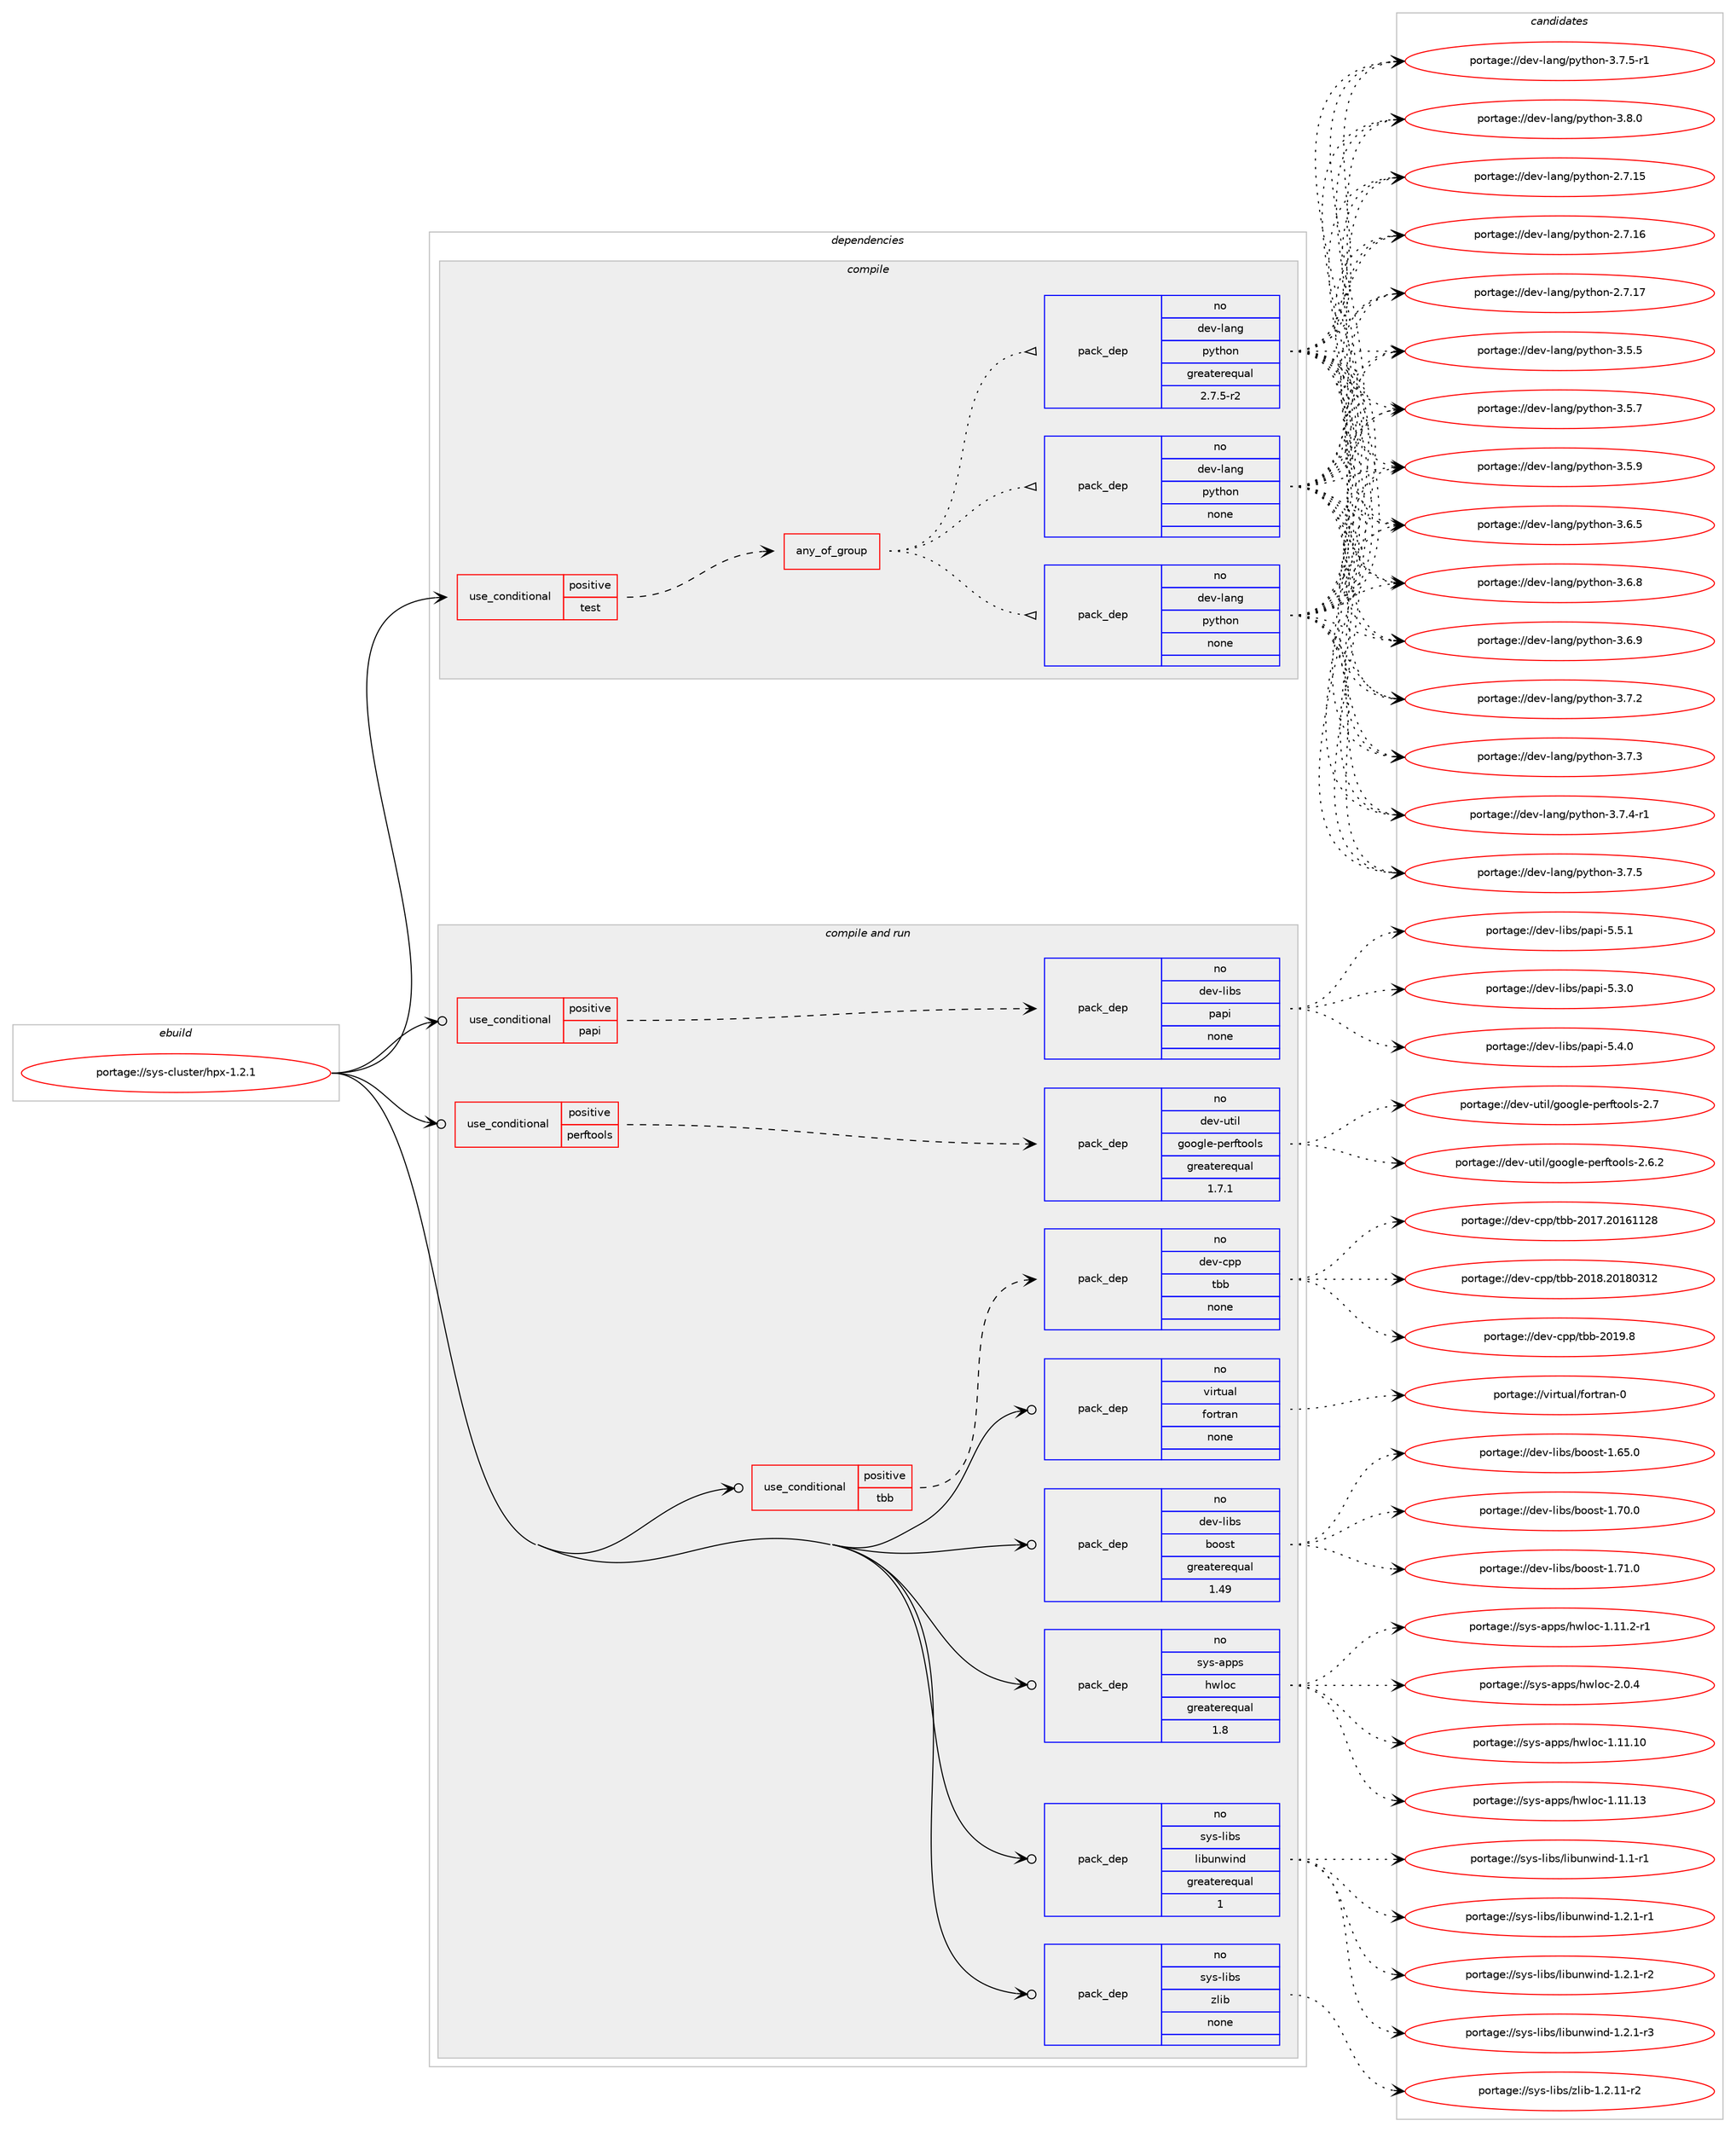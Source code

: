digraph prolog {

# *************
# Graph options
# *************

newrank=true;
concentrate=true;
compound=true;
graph [rankdir=LR,fontname=Helvetica,fontsize=10,ranksep=1.5];#, ranksep=2.5, nodesep=0.2];
edge  [arrowhead=vee];
node  [fontname=Helvetica,fontsize=10];

# **********
# The ebuild
# **********

subgraph cluster_leftcol {
color=gray;
rank=same;
label=<<i>ebuild</i>>;
id [label="portage://sys-cluster/hpx-1.2.1", color=red, width=4, href="../sys-cluster/hpx-1.2.1.svg"];
}

# ****************
# The dependencies
# ****************

subgraph cluster_midcol {
color=gray;
label=<<i>dependencies</i>>;
subgraph cluster_compile {
fillcolor="#eeeeee";
style=filled;
label=<<i>compile</i>>;
subgraph cond101436 {
dependency417901 [label=<<TABLE BORDER="0" CELLBORDER="1" CELLSPACING="0" CELLPADDING="4"><TR><TD ROWSPAN="3" CELLPADDING="10">use_conditional</TD></TR><TR><TD>positive</TD></TR><TR><TD>test</TD></TR></TABLE>>, shape=none, color=red];
subgraph any6771 {
dependency417902 [label=<<TABLE BORDER="0" CELLBORDER="1" CELLSPACING="0" CELLPADDING="4"><TR><TD CELLPADDING="10">any_of_group</TD></TR></TABLE>>, shape=none, color=red];subgraph pack309467 {
dependency417903 [label=<<TABLE BORDER="0" CELLBORDER="1" CELLSPACING="0" CELLPADDING="4" WIDTH="220"><TR><TD ROWSPAN="6" CELLPADDING="30">pack_dep</TD></TR><TR><TD WIDTH="110">no</TD></TR><TR><TD>dev-lang</TD></TR><TR><TD>python</TD></TR><TR><TD>none</TD></TR><TR><TD></TD></TR></TABLE>>, shape=none, color=blue];
}
dependency417902:e -> dependency417903:w [weight=20,style="dotted",arrowhead="oinv"];
subgraph pack309468 {
dependency417904 [label=<<TABLE BORDER="0" CELLBORDER="1" CELLSPACING="0" CELLPADDING="4" WIDTH="220"><TR><TD ROWSPAN="6" CELLPADDING="30">pack_dep</TD></TR><TR><TD WIDTH="110">no</TD></TR><TR><TD>dev-lang</TD></TR><TR><TD>python</TD></TR><TR><TD>none</TD></TR><TR><TD></TD></TR></TABLE>>, shape=none, color=blue];
}
dependency417902:e -> dependency417904:w [weight=20,style="dotted",arrowhead="oinv"];
subgraph pack309469 {
dependency417905 [label=<<TABLE BORDER="0" CELLBORDER="1" CELLSPACING="0" CELLPADDING="4" WIDTH="220"><TR><TD ROWSPAN="6" CELLPADDING="30">pack_dep</TD></TR><TR><TD WIDTH="110">no</TD></TR><TR><TD>dev-lang</TD></TR><TR><TD>python</TD></TR><TR><TD>greaterequal</TD></TR><TR><TD>2.7.5-r2</TD></TR></TABLE>>, shape=none, color=blue];
}
dependency417902:e -> dependency417905:w [weight=20,style="dotted",arrowhead="oinv"];
}
dependency417901:e -> dependency417902:w [weight=20,style="dashed",arrowhead="vee"];
}
id:e -> dependency417901:w [weight=20,style="solid",arrowhead="vee"];
}
subgraph cluster_compileandrun {
fillcolor="#eeeeee";
style=filled;
label=<<i>compile and run</i>>;
subgraph cond101437 {
dependency417906 [label=<<TABLE BORDER="0" CELLBORDER="1" CELLSPACING="0" CELLPADDING="4"><TR><TD ROWSPAN="3" CELLPADDING="10">use_conditional</TD></TR><TR><TD>positive</TD></TR><TR><TD>papi</TD></TR></TABLE>>, shape=none, color=red];
subgraph pack309470 {
dependency417907 [label=<<TABLE BORDER="0" CELLBORDER="1" CELLSPACING="0" CELLPADDING="4" WIDTH="220"><TR><TD ROWSPAN="6" CELLPADDING="30">pack_dep</TD></TR><TR><TD WIDTH="110">no</TD></TR><TR><TD>dev-libs</TD></TR><TR><TD>papi</TD></TR><TR><TD>none</TD></TR><TR><TD></TD></TR></TABLE>>, shape=none, color=blue];
}
dependency417906:e -> dependency417907:w [weight=20,style="dashed",arrowhead="vee"];
}
id:e -> dependency417906:w [weight=20,style="solid",arrowhead="odotvee"];
subgraph cond101438 {
dependency417908 [label=<<TABLE BORDER="0" CELLBORDER="1" CELLSPACING="0" CELLPADDING="4"><TR><TD ROWSPAN="3" CELLPADDING="10">use_conditional</TD></TR><TR><TD>positive</TD></TR><TR><TD>perftools</TD></TR></TABLE>>, shape=none, color=red];
subgraph pack309471 {
dependency417909 [label=<<TABLE BORDER="0" CELLBORDER="1" CELLSPACING="0" CELLPADDING="4" WIDTH="220"><TR><TD ROWSPAN="6" CELLPADDING="30">pack_dep</TD></TR><TR><TD WIDTH="110">no</TD></TR><TR><TD>dev-util</TD></TR><TR><TD>google-perftools</TD></TR><TR><TD>greaterequal</TD></TR><TR><TD>1.7.1</TD></TR></TABLE>>, shape=none, color=blue];
}
dependency417908:e -> dependency417909:w [weight=20,style="dashed",arrowhead="vee"];
}
id:e -> dependency417908:w [weight=20,style="solid",arrowhead="odotvee"];
subgraph cond101439 {
dependency417910 [label=<<TABLE BORDER="0" CELLBORDER="1" CELLSPACING="0" CELLPADDING="4"><TR><TD ROWSPAN="3" CELLPADDING="10">use_conditional</TD></TR><TR><TD>positive</TD></TR><TR><TD>tbb</TD></TR></TABLE>>, shape=none, color=red];
subgraph pack309472 {
dependency417911 [label=<<TABLE BORDER="0" CELLBORDER="1" CELLSPACING="0" CELLPADDING="4" WIDTH="220"><TR><TD ROWSPAN="6" CELLPADDING="30">pack_dep</TD></TR><TR><TD WIDTH="110">no</TD></TR><TR><TD>dev-cpp</TD></TR><TR><TD>tbb</TD></TR><TR><TD>none</TD></TR><TR><TD></TD></TR></TABLE>>, shape=none, color=blue];
}
dependency417910:e -> dependency417911:w [weight=20,style="dashed",arrowhead="vee"];
}
id:e -> dependency417910:w [weight=20,style="solid",arrowhead="odotvee"];
subgraph pack309473 {
dependency417912 [label=<<TABLE BORDER="0" CELLBORDER="1" CELLSPACING="0" CELLPADDING="4" WIDTH="220"><TR><TD ROWSPAN="6" CELLPADDING="30">pack_dep</TD></TR><TR><TD WIDTH="110">no</TD></TR><TR><TD>dev-libs</TD></TR><TR><TD>boost</TD></TR><TR><TD>greaterequal</TD></TR><TR><TD>1.49</TD></TR></TABLE>>, shape=none, color=blue];
}
id:e -> dependency417912:w [weight=20,style="solid",arrowhead="odotvee"];
subgraph pack309474 {
dependency417913 [label=<<TABLE BORDER="0" CELLBORDER="1" CELLSPACING="0" CELLPADDING="4" WIDTH="220"><TR><TD ROWSPAN="6" CELLPADDING="30">pack_dep</TD></TR><TR><TD WIDTH="110">no</TD></TR><TR><TD>sys-apps</TD></TR><TR><TD>hwloc</TD></TR><TR><TD>greaterequal</TD></TR><TR><TD>1.8</TD></TR></TABLE>>, shape=none, color=blue];
}
id:e -> dependency417913:w [weight=20,style="solid",arrowhead="odotvee"];
subgraph pack309475 {
dependency417914 [label=<<TABLE BORDER="0" CELLBORDER="1" CELLSPACING="0" CELLPADDING="4" WIDTH="220"><TR><TD ROWSPAN="6" CELLPADDING="30">pack_dep</TD></TR><TR><TD WIDTH="110">no</TD></TR><TR><TD>sys-libs</TD></TR><TR><TD>libunwind</TD></TR><TR><TD>greaterequal</TD></TR><TR><TD>1</TD></TR></TABLE>>, shape=none, color=blue];
}
id:e -> dependency417914:w [weight=20,style="solid",arrowhead="odotvee"];
subgraph pack309476 {
dependency417915 [label=<<TABLE BORDER="0" CELLBORDER="1" CELLSPACING="0" CELLPADDING="4" WIDTH="220"><TR><TD ROWSPAN="6" CELLPADDING="30">pack_dep</TD></TR><TR><TD WIDTH="110">no</TD></TR><TR><TD>sys-libs</TD></TR><TR><TD>zlib</TD></TR><TR><TD>none</TD></TR><TR><TD></TD></TR></TABLE>>, shape=none, color=blue];
}
id:e -> dependency417915:w [weight=20,style="solid",arrowhead="odotvee"];
subgraph pack309477 {
dependency417916 [label=<<TABLE BORDER="0" CELLBORDER="1" CELLSPACING="0" CELLPADDING="4" WIDTH="220"><TR><TD ROWSPAN="6" CELLPADDING="30">pack_dep</TD></TR><TR><TD WIDTH="110">no</TD></TR><TR><TD>virtual</TD></TR><TR><TD>fortran</TD></TR><TR><TD>none</TD></TR><TR><TD></TD></TR></TABLE>>, shape=none, color=blue];
}
id:e -> dependency417916:w [weight=20,style="solid",arrowhead="odotvee"];
}
subgraph cluster_run {
fillcolor="#eeeeee";
style=filled;
label=<<i>run</i>>;
}
}

# **************
# The candidates
# **************

subgraph cluster_choices {
rank=same;
color=gray;
label=<<i>candidates</i>>;

subgraph choice309467 {
color=black;
nodesep=1;
choiceportage10010111845108971101034711212111610411111045504655464953 [label="portage://dev-lang/python-2.7.15", color=red, width=4,href="../dev-lang/python-2.7.15.svg"];
choiceportage10010111845108971101034711212111610411111045504655464954 [label="portage://dev-lang/python-2.7.16", color=red, width=4,href="../dev-lang/python-2.7.16.svg"];
choiceportage10010111845108971101034711212111610411111045504655464955 [label="portage://dev-lang/python-2.7.17", color=red, width=4,href="../dev-lang/python-2.7.17.svg"];
choiceportage100101118451089711010347112121116104111110455146534653 [label="portage://dev-lang/python-3.5.5", color=red, width=4,href="../dev-lang/python-3.5.5.svg"];
choiceportage100101118451089711010347112121116104111110455146534655 [label="portage://dev-lang/python-3.5.7", color=red, width=4,href="../dev-lang/python-3.5.7.svg"];
choiceportage100101118451089711010347112121116104111110455146534657 [label="portage://dev-lang/python-3.5.9", color=red, width=4,href="../dev-lang/python-3.5.9.svg"];
choiceportage100101118451089711010347112121116104111110455146544653 [label="portage://dev-lang/python-3.6.5", color=red, width=4,href="../dev-lang/python-3.6.5.svg"];
choiceportage100101118451089711010347112121116104111110455146544656 [label="portage://dev-lang/python-3.6.8", color=red, width=4,href="../dev-lang/python-3.6.8.svg"];
choiceportage100101118451089711010347112121116104111110455146544657 [label="portage://dev-lang/python-3.6.9", color=red, width=4,href="../dev-lang/python-3.6.9.svg"];
choiceportage100101118451089711010347112121116104111110455146554650 [label="portage://dev-lang/python-3.7.2", color=red, width=4,href="../dev-lang/python-3.7.2.svg"];
choiceportage100101118451089711010347112121116104111110455146554651 [label="portage://dev-lang/python-3.7.3", color=red, width=4,href="../dev-lang/python-3.7.3.svg"];
choiceportage1001011184510897110103471121211161041111104551465546524511449 [label="portage://dev-lang/python-3.7.4-r1", color=red, width=4,href="../dev-lang/python-3.7.4-r1.svg"];
choiceportage100101118451089711010347112121116104111110455146554653 [label="portage://dev-lang/python-3.7.5", color=red, width=4,href="../dev-lang/python-3.7.5.svg"];
choiceportage1001011184510897110103471121211161041111104551465546534511449 [label="portage://dev-lang/python-3.7.5-r1", color=red, width=4,href="../dev-lang/python-3.7.5-r1.svg"];
choiceportage100101118451089711010347112121116104111110455146564648 [label="portage://dev-lang/python-3.8.0", color=red, width=4,href="../dev-lang/python-3.8.0.svg"];
dependency417903:e -> choiceportage10010111845108971101034711212111610411111045504655464953:w [style=dotted,weight="100"];
dependency417903:e -> choiceportage10010111845108971101034711212111610411111045504655464954:w [style=dotted,weight="100"];
dependency417903:e -> choiceportage10010111845108971101034711212111610411111045504655464955:w [style=dotted,weight="100"];
dependency417903:e -> choiceportage100101118451089711010347112121116104111110455146534653:w [style=dotted,weight="100"];
dependency417903:e -> choiceportage100101118451089711010347112121116104111110455146534655:w [style=dotted,weight="100"];
dependency417903:e -> choiceportage100101118451089711010347112121116104111110455146534657:w [style=dotted,weight="100"];
dependency417903:e -> choiceportage100101118451089711010347112121116104111110455146544653:w [style=dotted,weight="100"];
dependency417903:e -> choiceportage100101118451089711010347112121116104111110455146544656:w [style=dotted,weight="100"];
dependency417903:e -> choiceportage100101118451089711010347112121116104111110455146544657:w [style=dotted,weight="100"];
dependency417903:e -> choiceportage100101118451089711010347112121116104111110455146554650:w [style=dotted,weight="100"];
dependency417903:e -> choiceportage100101118451089711010347112121116104111110455146554651:w [style=dotted,weight="100"];
dependency417903:e -> choiceportage1001011184510897110103471121211161041111104551465546524511449:w [style=dotted,weight="100"];
dependency417903:e -> choiceportage100101118451089711010347112121116104111110455146554653:w [style=dotted,weight="100"];
dependency417903:e -> choiceportage1001011184510897110103471121211161041111104551465546534511449:w [style=dotted,weight="100"];
dependency417903:e -> choiceportage100101118451089711010347112121116104111110455146564648:w [style=dotted,weight="100"];
}
subgraph choice309468 {
color=black;
nodesep=1;
choiceportage10010111845108971101034711212111610411111045504655464953 [label="portage://dev-lang/python-2.7.15", color=red, width=4,href="../dev-lang/python-2.7.15.svg"];
choiceportage10010111845108971101034711212111610411111045504655464954 [label="portage://dev-lang/python-2.7.16", color=red, width=4,href="../dev-lang/python-2.7.16.svg"];
choiceportage10010111845108971101034711212111610411111045504655464955 [label="portage://dev-lang/python-2.7.17", color=red, width=4,href="../dev-lang/python-2.7.17.svg"];
choiceportage100101118451089711010347112121116104111110455146534653 [label="portage://dev-lang/python-3.5.5", color=red, width=4,href="../dev-lang/python-3.5.5.svg"];
choiceportage100101118451089711010347112121116104111110455146534655 [label="portage://dev-lang/python-3.5.7", color=red, width=4,href="../dev-lang/python-3.5.7.svg"];
choiceportage100101118451089711010347112121116104111110455146534657 [label="portage://dev-lang/python-3.5.9", color=red, width=4,href="../dev-lang/python-3.5.9.svg"];
choiceportage100101118451089711010347112121116104111110455146544653 [label="portage://dev-lang/python-3.6.5", color=red, width=4,href="../dev-lang/python-3.6.5.svg"];
choiceportage100101118451089711010347112121116104111110455146544656 [label="portage://dev-lang/python-3.6.8", color=red, width=4,href="../dev-lang/python-3.6.8.svg"];
choiceportage100101118451089711010347112121116104111110455146544657 [label="portage://dev-lang/python-3.6.9", color=red, width=4,href="../dev-lang/python-3.6.9.svg"];
choiceportage100101118451089711010347112121116104111110455146554650 [label="portage://dev-lang/python-3.7.2", color=red, width=4,href="../dev-lang/python-3.7.2.svg"];
choiceportage100101118451089711010347112121116104111110455146554651 [label="portage://dev-lang/python-3.7.3", color=red, width=4,href="../dev-lang/python-3.7.3.svg"];
choiceportage1001011184510897110103471121211161041111104551465546524511449 [label="portage://dev-lang/python-3.7.4-r1", color=red, width=4,href="../dev-lang/python-3.7.4-r1.svg"];
choiceportage100101118451089711010347112121116104111110455146554653 [label="portage://dev-lang/python-3.7.5", color=red, width=4,href="../dev-lang/python-3.7.5.svg"];
choiceportage1001011184510897110103471121211161041111104551465546534511449 [label="portage://dev-lang/python-3.7.5-r1", color=red, width=4,href="../dev-lang/python-3.7.5-r1.svg"];
choiceportage100101118451089711010347112121116104111110455146564648 [label="portage://dev-lang/python-3.8.0", color=red, width=4,href="../dev-lang/python-3.8.0.svg"];
dependency417904:e -> choiceportage10010111845108971101034711212111610411111045504655464953:w [style=dotted,weight="100"];
dependency417904:e -> choiceportage10010111845108971101034711212111610411111045504655464954:w [style=dotted,weight="100"];
dependency417904:e -> choiceportage10010111845108971101034711212111610411111045504655464955:w [style=dotted,weight="100"];
dependency417904:e -> choiceportage100101118451089711010347112121116104111110455146534653:w [style=dotted,weight="100"];
dependency417904:e -> choiceportage100101118451089711010347112121116104111110455146534655:w [style=dotted,weight="100"];
dependency417904:e -> choiceportage100101118451089711010347112121116104111110455146534657:w [style=dotted,weight="100"];
dependency417904:e -> choiceportage100101118451089711010347112121116104111110455146544653:w [style=dotted,weight="100"];
dependency417904:e -> choiceportage100101118451089711010347112121116104111110455146544656:w [style=dotted,weight="100"];
dependency417904:e -> choiceportage100101118451089711010347112121116104111110455146544657:w [style=dotted,weight="100"];
dependency417904:e -> choiceportage100101118451089711010347112121116104111110455146554650:w [style=dotted,weight="100"];
dependency417904:e -> choiceportage100101118451089711010347112121116104111110455146554651:w [style=dotted,weight="100"];
dependency417904:e -> choiceportage1001011184510897110103471121211161041111104551465546524511449:w [style=dotted,weight="100"];
dependency417904:e -> choiceportage100101118451089711010347112121116104111110455146554653:w [style=dotted,weight="100"];
dependency417904:e -> choiceportage1001011184510897110103471121211161041111104551465546534511449:w [style=dotted,weight="100"];
dependency417904:e -> choiceportage100101118451089711010347112121116104111110455146564648:w [style=dotted,weight="100"];
}
subgraph choice309469 {
color=black;
nodesep=1;
choiceportage10010111845108971101034711212111610411111045504655464953 [label="portage://dev-lang/python-2.7.15", color=red, width=4,href="../dev-lang/python-2.7.15.svg"];
choiceportage10010111845108971101034711212111610411111045504655464954 [label="portage://dev-lang/python-2.7.16", color=red, width=4,href="../dev-lang/python-2.7.16.svg"];
choiceportage10010111845108971101034711212111610411111045504655464955 [label="portage://dev-lang/python-2.7.17", color=red, width=4,href="../dev-lang/python-2.7.17.svg"];
choiceportage100101118451089711010347112121116104111110455146534653 [label="portage://dev-lang/python-3.5.5", color=red, width=4,href="../dev-lang/python-3.5.5.svg"];
choiceportage100101118451089711010347112121116104111110455146534655 [label="portage://dev-lang/python-3.5.7", color=red, width=4,href="../dev-lang/python-3.5.7.svg"];
choiceportage100101118451089711010347112121116104111110455146534657 [label="portage://dev-lang/python-3.5.9", color=red, width=4,href="../dev-lang/python-3.5.9.svg"];
choiceportage100101118451089711010347112121116104111110455146544653 [label="portage://dev-lang/python-3.6.5", color=red, width=4,href="../dev-lang/python-3.6.5.svg"];
choiceportage100101118451089711010347112121116104111110455146544656 [label="portage://dev-lang/python-3.6.8", color=red, width=4,href="../dev-lang/python-3.6.8.svg"];
choiceportage100101118451089711010347112121116104111110455146544657 [label="portage://dev-lang/python-3.6.9", color=red, width=4,href="../dev-lang/python-3.6.9.svg"];
choiceportage100101118451089711010347112121116104111110455146554650 [label="portage://dev-lang/python-3.7.2", color=red, width=4,href="../dev-lang/python-3.7.2.svg"];
choiceportage100101118451089711010347112121116104111110455146554651 [label="portage://dev-lang/python-3.7.3", color=red, width=4,href="../dev-lang/python-3.7.3.svg"];
choiceportage1001011184510897110103471121211161041111104551465546524511449 [label="portage://dev-lang/python-3.7.4-r1", color=red, width=4,href="../dev-lang/python-3.7.4-r1.svg"];
choiceportage100101118451089711010347112121116104111110455146554653 [label="portage://dev-lang/python-3.7.5", color=red, width=4,href="../dev-lang/python-3.7.5.svg"];
choiceportage1001011184510897110103471121211161041111104551465546534511449 [label="portage://dev-lang/python-3.7.5-r1", color=red, width=4,href="../dev-lang/python-3.7.5-r1.svg"];
choiceportage100101118451089711010347112121116104111110455146564648 [label="portage://dev-lang/python-3.8.0", color=red, width=4,href="../dev-lang/python-3.8.0.svg"];
dependency417905:e -> choiceportage10010111845108971101034711212111610411111045504655464953:w [style=dotted,weight="100"];
dependency417905:e -> choiceportage10010111845108971101034711212111610411111045504655464954:w [style=dotted,weight="100"];
dependency417905:e -> choiceportage10010111845108971101034711212111610411111045504655464955:w [style=dotted,weight="100"];
dependency417905:e -> choiceportage100101118451089711010347112121116104111110455146534653:w [style=dotted,weight="100"];
dependency417905:e -> choiceportage100101118451089711010347112121116104111110455146534655:w [style=dotted,weight="100"];
dependency417905:e -> choiceportage100101118451089711010347112121116104111110455146534657:w [style=dotted,weight="100"];
dependency417905:e -> choiceportage100101118451089711010347112121116104111110455146544653:w [style=dotted,weight="100"];
dependency417905:e -> choiceportage100101118451089711010347112121116104111110455146544656:w [style=dotted,weight="100"];
dependency417905:e -> choiceportage100101118451089711010347112121116104111110455146544657:w [style=dotted,weight="100"];
dependency417905:e -> choiceportage100101118451089711010347112121116104111110455146554650:w [style=dotted,weight="100"];
dependency417905:e -> choiceportage100101118451089711010347112121116104111110455146554651:w [style=dotted,weight="100"];
dependency417905:e -> choiceportage1001011184510897110103471121211161041111104551465546524511449:w [style=dotted,weight="100"];
dependency417905:e -> choiceportage100101118451089711010347112121116104111110455146554653:w [style=dotted,weight="100"];
dependency417905:e -> choiceportage1001011184510897110103471121211161041111104551465546534511449:w [style=dotted,weight="100"];
dependency417905:e -> choiceportage100101118451089711010347112121116104111110455146564648:w [style=dotted,weight="100"];
}
subgraph choice309470 {
color=black;
nodesep=1;
choiceportage10010111845108105981154711297112105455346514648 [label="portage://dev-libs/papi-5.3.0", color=red, width=4,href="../dev-libs/papi-5.3.0.svg"];
choiceportage10010111845108105981154711297112105455346524648 [label="portage://dev-libs/papi-5.4.0", color=red, width=4,href="../dev-libs/papi-5.4.0.svg"];
choiceportage10010111845108105981154711297112105455346534649 [label="portage://dev-libs/papi-5.5.1", color=red, width=4,href="../dev-libs/papi-5.5.1.svg"];
dependency417907:e -> choiceportage10010111845108105981154711297112105455346514648:w [style=dotted,weight="100"];
dependency417907:e -> choiceportage10010111845108105981154711297112105455346524648:w [style=dotted,weight="100"];
dependency417907:e -> choiceportage10010111845108105981154711297112105455346534649:w [style=dotted,weight="100"];
}
subgraph choice309471 {
color=black;
nodesep=1;
choiceportage100101118451171161051084710311111110310810145112101114102116111111108115455046544650 [label="portage://dev-util/google-perftools-2.6.2", color=red, width=4,href="../dev-util/google-perftools-2.6.2.svg"];
choiceportage10010111845117116105108471031111111031081014511210111410211611111110811545504655 [label="portage://dev-util/google-perftools-2.7", color=red, width=4,href="../dev-util/google-perftools-2.7.svg"];
dependency417909:e -> choiceportage100101118451171161051084710311111110310810145112101114102116111111108115455046544650:w [style=dotted,weight="100"];
dependency417909:e -> choiceportage10010111845117116105108471031111111031081014511210111410211611111110811545504655:w [style=dotted,weight="100"];
}
subgraph choice309472 {
color=black;
nodesep=1;
choiceportage10010111845991121124711698984550484955465048495449495056 [label="portage://dev-cpp/tbb-2017.20161128", color=red, width=4,href="../dev-cpp/tbb-2017.20161128.svg"];
choiceportage10010111845991121124711698984550484956465048495648514950 [label="portage://dev-cpp/tbb-2018.20180312", color=red, width=4,href="../dev-cpp/tbb-2018.20180312.svg"];
choiceportage100101118459911211247116989845504849574656 [label="portage://dev-cpp/tbb-2019.8", color=red, width=4,href="../dev-cpp/tbb-2019.8.svg"];
dependency417911:e -> choiceportage10010111845991121124711698984550484955465048495449495056:w [style=dotted,weight="100"];
dependency417911:e -> choiceportage10010111845991121124711698984550484956465048495648514950:w [style=dotted,weight="100"];
dependency417911:e -> choiceportage100101118459911211247116989845504849574656:w [style=dotted,weight="100"];
}
subgraph choice309473 {
color=black;
nodesep=1;
choiceportage1001011184510810598115479811111111511645494654534648 [label="portage://dev-libs/boost-1.65.0", color=red, width=4,href="../dev-libs/boost-1.65.0.svg"];
choiceportage1001011184510810598115479811111111511645494655484648 [label="portage://dev-libs/boost-1.70.0", color=red, width=4,href="../dev-libs/boost-1.70.0.svg"];
choiceportage1001011184510810598115479811111111511645494655494648 [label="portage://dev-libs/boost-1.71.0", color=red, width=4,href="../dev-libs/boost-1.71.0.svg"];
dependency417912:e -> choiceportage1001011184510810598115479811111111511645494654534648:w [style=dotted,weight="100"];
dependency417912:e -> choiceportage1001011184510810598115479811111111511645494655484648:w [style=dotted,weight="100"];
dependency417912:e -> choiceportage1001011184510810598115479811111111511645494655494648:w [style=dotted,weight="100"];
}
subgraph choice309474 {
color=black;
nodesep=1;
choiceportage115121115459711211211547104119108111994549464949464948 [label="portage://sys-apps/hwloc-1.11.10", color=red, width=4,href="../sys-apps/hwloc-1.11.10.svg"];
choiceportage115121115459711211211547104119108111994549464949464951 [label="portage://sys-apps/hwloc-1.11.13", color=red, width=4,href="../sys-apps/hwloc-1.11.13.svg"];
choiceportage11512111545971121121154710411910811199454946494946504511449 [label="portage://sys-apps/hwloc-1.11.2-r1", color=red, width=4,href="../sys-apps/hwloc-1.11.2-r1.svg"];
choiceportage11512111545971121121154710411910811199455046484652 [label="portage://sys-apps/hwloc-2.0.4", color=red, width=4,href="../sys-apps/hwloc-2.0.4.svg"];
dependency417913:e -> choiceportage115121115459711211211547104119108111994549464949464948:w [style=dotted,weight="100"];
dependency417913:e -> choiceportage115121115459711211211547104119108111994549464949464951:w [style=dotted,weight="100"];
dependency417913:e -> choiceportage11512111545971121121154710411910811199454946494946504511449:w [style=dotted,weight="100"];
dependency417913:e -> choiceportage11512111545971121121154710411910811199455046484652:w [style=dotted,weight="100"];
}
subgraph choice309475 {
color=black;
nodesep=1;
choiceportage11512111545108105981154710810598117110119105110100454946494511449 [label="portage://sys-libs/libunwind-1.1-r1", color=red, width=4,href="../sys-libs/libunwind-1.1-r1.svg"];
choiceportage115121115451081059811547108105981171101191051101004549465046494511449 [label="portage://sys-libs/libunwind-1.2.1-r1", color=red, width=4,href="../sys-libs/libunwind-1.2.1-r1.svg"];
choiceportage115121115451081059811547108105981171101191051101004549465046494511450 [label="portage://sys-libs/libunwind-1.2.1-r2", color=red, width=4,href="../sys-libs/libunwind-1.2.1-r2.svg"];
choiceportage115121115451081059811547108105981171101191051101004549465046494511451 [label="portage://sys-libs/libunwind-1.2.1-r3", color=red, width=4,href="../sys-libs/libunwind-1.2.1-r3.svg"];
dependency417914:e -> choiceportage11512111545108105981154710810598117110119105110100454946494511449:w [style=dotted,weight="100"];
dependency417914:e -> choiceportage115121115451081059811547108105981171101191051101004549465046494511449:w [style=dotted,weight="100"];
dependency417914:e -> choiceportage115121115451081059811547108105981171101191051101004549465046494511450:w [style=dotted,weight="100"];
dependency417914:e -> choiceportage115121115451081059811547108105981171101191051101004549465046494511451:w [style=dotted,weight="100"];
}
subgraph choice309476 {
color=black;
nodesep=1;
choiceportage11512111545108105981154712210810598454946504649494511450 [label="portage://sys-libs/zlib-1.2.11-r2", color=red, width=4,href="../sys-libs/zlib-1.2.11-r2.svg"];
dependency417915:e -> choiceportage11512111545108105981154712210810598454946504649494511450:w [style=dotted,weight="100"];
}
subgraph choice309477 {
color=black;
nodesep=1;
choiceportage1181051141161179710847102111114116114971104548 [label="portage://virtual/fortran-0", color=red, width=4,href="../virtual/fortran-0.svg"];
dependency417916:e -> choiceportage1181051141161179710847102111114116114971104548:w [style=dotted,weight="100"];
}
}

}
